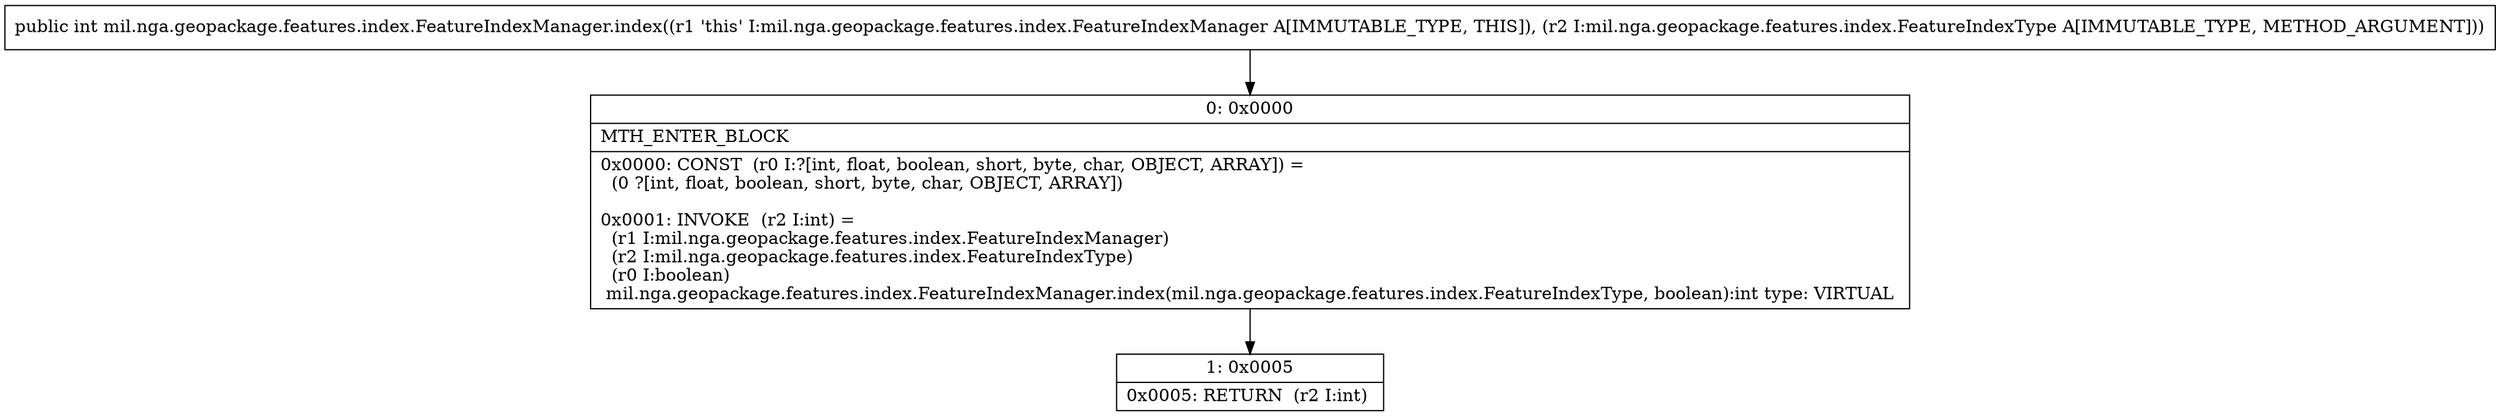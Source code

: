 digraph "CFG formil.nga.geopackage.features.index.FeatureIndexManager.index(Lmil\/nga\/geopackage\/features\/index\/FeatureIndexType;)I" {
Node_0 [shape=record,label="{0\:\ 0x0000|MTH_ENTER_BLOCK\l|0x0000: CONST  (r0 I:?[int, float, boolean, short, byte, char, OBJECT, ARRAY]) = \l  (0 ?[int, float, boolean, short, byte, char, OBJECT, ARRAY])\l \l0x0001: INVOKE  (r2 I:int) = \l  (r1 I:mil.nga.geopackage.features.index.FeatureIndexManager)\l  (r2 I:mil.nga.geopackage.features.index.FeatureIndexType)\l  (r0 I:boolean)\l mil.nga.geopackage.features.index.FeatureIndexManager.index(mil.nga.geopackage.features.index.FeatureIndexType, boolean):int type: VIRTUAL \l}"];
Node_1 [shape=record,label="{1\:\ 0x0005|0x0005: RETURN  (r2 I:int) \l}"];
MethodNode[shape=record,label="{public int mil.nga.geopackage.features.index.FeatureIndexManager.index((r1 'this' I:mil.nga.geopackage.features.index.FeatureIndexManager A[IMMUTABLE_TYPE, THIS]), (r2 I:mil.nga.geopackage.features.index.FeatureIndexType A[IMMUTABLE_TYPE, METHOD_ARGUMENT])) }"];
MethodNode -> Node_0;
Node_0 -> Node_1;
}

